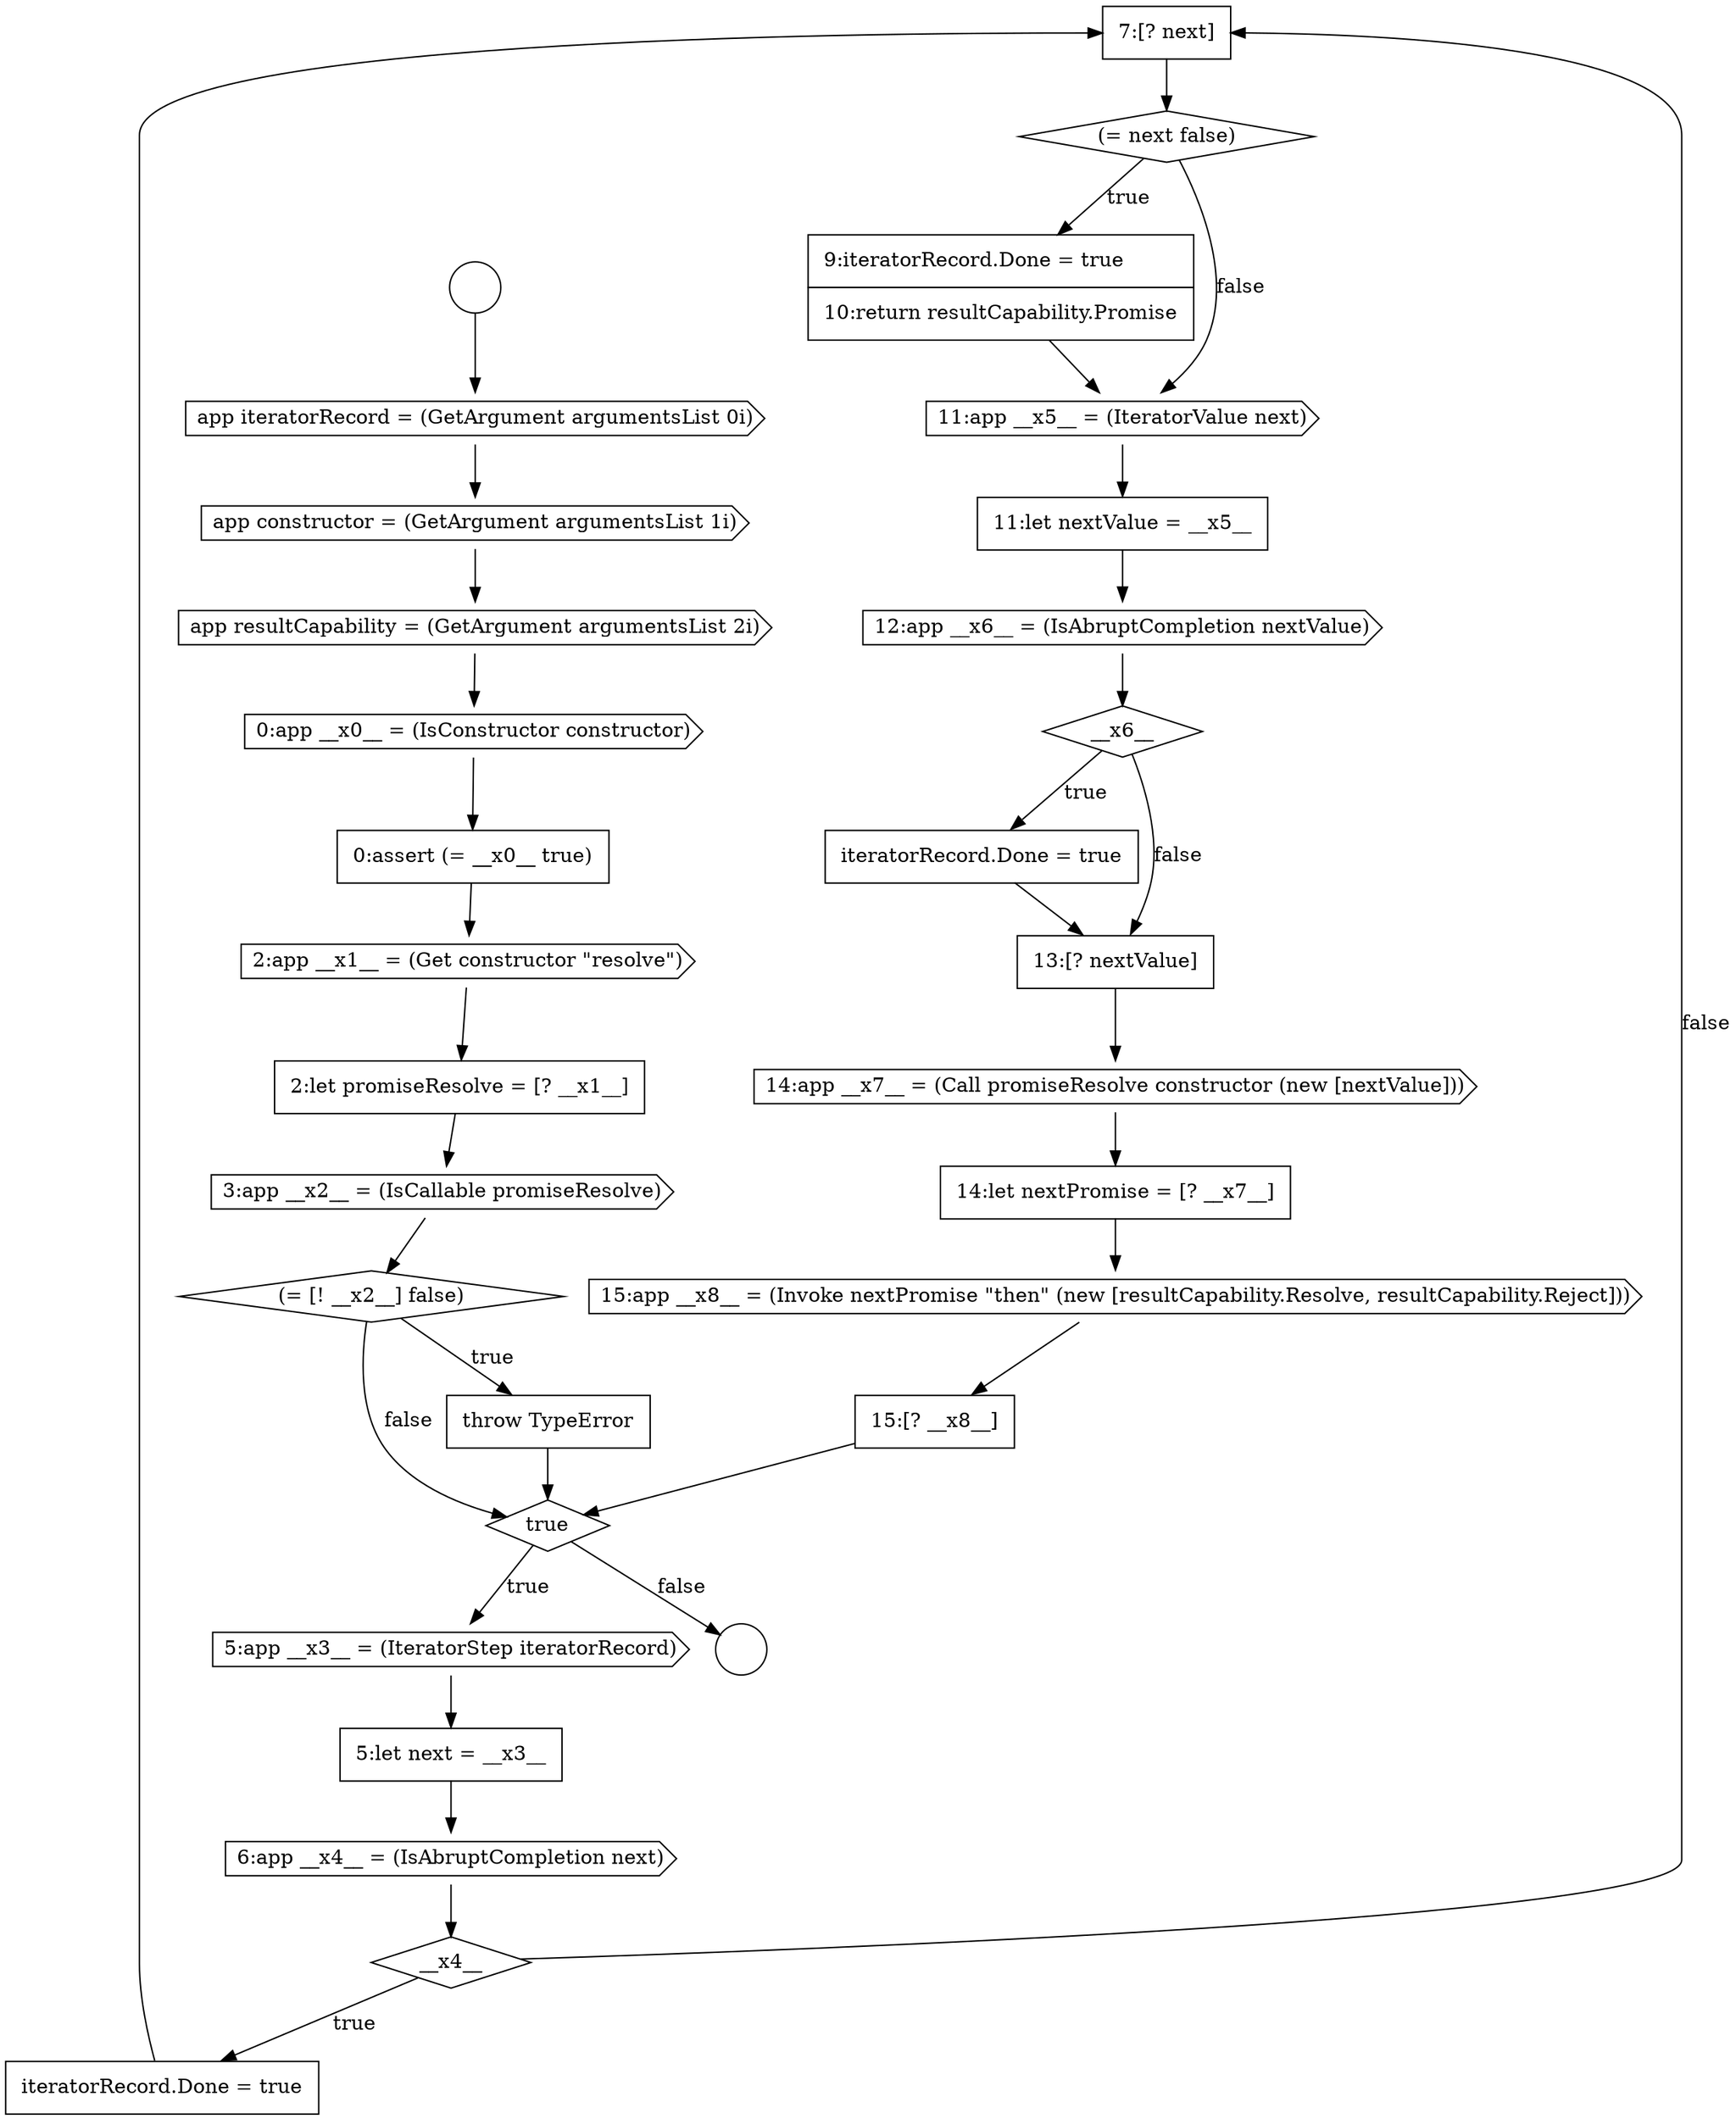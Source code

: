 digraph {
  node18482 [shape=none, margin=0, label=<<font color="black">
    <table border="0" cellborder="1" cellspacing="0" cellpadding="10">
      <tr><td align="left">7:[? next]</td></tr>
    </table>
  </font>> color="black" fillcolor="white" style=filled]
  node18475 [shape=none, margin=0, label=<<font color="black">
    <table border="0" cellborder="1" cellspacing="0" cellpadding="10">
      <tr><td align="left">throw TypeError</td></tr>
    </table>
  </font>> color="black" fillcolor="white" style=filled]
  node18481 [shape=none, margin=0, label=<<font color="black">
    <table border="0" cellborder="1" cellspacing="0" cellpadding="10">
      <tr><td align="left">iteratorRecord.Done = true</td></tr>
    </table>
  </font>> color="black" fillcolor="white" style=filled]
  node18480 [shape=diamond, label=<<font color="black">__x4__</font>> color="black" fillcolor="white" style=filled]
  node18485 [shape=cds, label=<<font color="black">11:app __x5__ = (IteratorValue next)</font>> color="black" fillcolor="white" style=filled]
  node18476 [shape=diamond, label=<<font color="black">true</font>> color="black" fillcolor="white" style=filled]
  node18465 [shape=circle label=" " color="black" fillcolor="white" style=filled]
  node18466 [shape=cds, label=<<font color="black">app iteratorRecord = (GetArgument argumentsList 0i)</font>> color="black" fillcolor="white" style=filled]
  node18488 [shape=diamond, label=<<font color="black">__x6__</font>> color="black" fillcolor="white" style=filled]
  node18478 [shape=none, margin=0, label=<<font color="black">
    <table border="0" cellborder="1" cellspacing="0" cellpadding="10">
      <tr><td align="left">5:let next = __x3__</td></tr>
    </table>
  </font>> color="black" fillcolor="white" style=filled]
  node18467 [shape=cds, label=<<font color="black">app constructor = (GetArgument argumentsList 1i)</font>> color="black" fillcolor="white" style=filled]
  node18474 [shape=diamond, label=<<font color="black">(= [! __x2__] false)</font>> color="black" fillcolor="white" style=filled]
  node18468 [shape=cds, label=<<font color="black">app resultCapability = (GetArgument argumentsList 2i)</font>> color="black" fillcolor="white" style=filled]
  node18486 [shape=none, margin=0, label=<<font color="black">
    <table border="0" cellborder="1" cellspacing="0" cellpadding="10">
      <tr><td align="left">11:let nextValue = __x5__</td></tr>
    </table>
  </font>> color="black" fillcolor="white" style=filled]
  node18469 [shape=cds, label=<<font color="black">0:app __x0__ = (IsConstructor constructor)</font>> color="black" fillcolor="white" style=filled]
  node18492 [shape=none, margin=0, label=<<font color="black">
    <table border="0" cellborder="1" cellspacing="0" cellpadding="10">
      <tr><td align="left">14:let nextPromise = [? __x7__]</td></tr>
    </table>
  </font>> color="black" fillcolor="white" style=filled]
  node18479 [shape=cds, label=<<font color="black">6:app __x4__ = (IsAbruptCompletion next)</font>> color="black" fillcolor="white" style=filled]
  node18493 [shape=cds, label=<<font color="black">15:app __x8__ = (Invoke nextPromise &quot;then&quot; (new [resultCapability.Resolve, resultCapability.Reject]))</font>> color="black" fillcolor="white" style=filled]
  node18471 [shape=cds, label=<<font color="black">2:app __x1__ = (Get constructor &quot;resolve&quot;)</font>> color="black" fillcolor="white" style=filled]
  node18472 [shape=none, margin=0, label=<<font color="black">
    <table border="0" cellborder="1" cellspacing="0" cellpadding="10">
      <tr><td align="left">2:let promiseResolve = [? __x1__]</td></tr>
    </table>
  </font>> color="black" fillcolor="white" style=filled]
  node18489 [shape=none, margin=0, label=<<font color="black">
    <table border="0" cellborder="1" cellspacing="0" cellpadding="10">
      <tr><td align="left">iteratorRecord.Done = true</td></tr>
    </table>
  </font>> color="black" fillcolor="white" style=filled]
  node18494 [shape=none, margin=0, label=<<font color="black">
    <table border="0" cellborder="1" cellspacing="0" cellpadding="10">
      <tr><td align="left">15:[? __x8__]</td></tr>
    </table>
  </font>> color="black" fillcolor="white" style=filled]
  node18477 [shape=cds, label=<<font color="black">5:app __x3__ = (IteratorStep iteratorRecord)</font>> color="black" fillcolor="white" style=filled]
  node18484 [shape=none, margin=0, label=<<font color="black">
    <table border="0" cellborder="1" cellspacing="0" cellpadding="10">
      <tr><td align="left">9:iteratorRecord.Done = true</td></tr>
      <tr><td align="left">10:return resultCapability.Promise</td></tr>
    </table>
  </font>> color="black" fillcolor="white" style=filled]
  node18487 [shape=cds, label=<<font color="black">12:app __x6__ = (IsAbruptCompletion nextValue)</font>> color="black" fillcolor="white" style=filled]
  node18473 [shape=cds, label=<<font color="black">3:app __x2__ = (IsCallable promiseResolve)</font>> color="black" fillcolor="white" style=filled]
  node18490 [shape=none, margin=0, label=<<font color="black">
    <table border="0" cellborder="1" cellspacing="0" cellpadding="10">
      <tr><td align="left">13:[? nextValue]</td></tr>
    </table>
  </font>> color="black" fillcolor="white" style=filled]
  node18464 [shape=circle label=" " color="black" fillcolor="white" style=filled]
  node18483 [shape=diamond, label=<<font color="black">(= next false)</font>> color="black" fillcolor="white" style=filled]
  node18491 [shape=cds, label=<<font color="black">14:app __x7__ = (Call promiseResolve constructor (new [nextValue]))</font>> color="black" fillcolor="white" style=filled]
  node18470 [shape=none, margin=0, label=<<font color="black">
    <table border="0" cellborder="1" cellspacing="0" cellpadding="10">
      <tr><td align="left">0:assert (= __x0__ true)</td></tr>
    </table>
  </font>> color="black" fillcolor="white" style=filled]
  node18486 -> node18487 [ color="black"]
  node18468 -> node18469 [ color="black"]
  node18487 -> node18488 [ color="black"]
  node18470 -> node18471 [ color="black"]
  node18476 -> node18477 [label=<<font color="black">true</font>> color="black"]
  node18476 -> node18465 [label=<<font color="black">false</font>> color="black"]
  node18491 -> node18492 [ color="black"]
  node18472 -> node18473 [ color="black"]
  node18471 -> node18472 [ color="black"]
  node18474 -> node18475 [label=<<font color="black">true</font>> color="black"]
  node18474 -> node18476 [label=<<font color="black">false</font>> color="black"]
  node18492 -> node18493 [ color="black"]
  node18467 -> node18468 [ color="black"]
  node18477 -> node18478 [ color="black"]
  node18494 -> node18476 [ color="black"]
  node18488 -> node18489 [label=<<font color="black">true</font>> color="black"]
  node18488 -> node18490 [label=<<font color="black">false</font>> color="black"]
  node18484 -> node18485 [ color="black"]
  node18493 -> node18494 [ color="black"]
  node18485 -> node18486 [ color="black"]
  node18481 -> node18482 [ color="black"]
  node18469 -> node18470 [ color="black"]
  node18482 -> node18483 [ color="black"]
  node18480 -> node18481 [label=<<font color="black">true</font>> color="black"]
  node18480 -> node18482 [label=<<font color="black">false</font>> color="black"]
  node18475 -> node18476 [ color="black"]
  node18490 -> node18491 [ color="black"]
  node18473 -> node18474 [ color="black"]
  node18479 -> node18480 [ color="black"]
  node18489 -> node18490 [ color="black"]
  node18483 -> node18484 [label=<<font color="black">true</font>> color="black"]
  node18483 -> node18485 [label=<<font color="black">false</font>> color="black"]
  node18464 -> node18466 [ color="black"]
  node18478 -> node18479 [ color="black"]
  node18466 -> node18467 [ color="black"]
}
